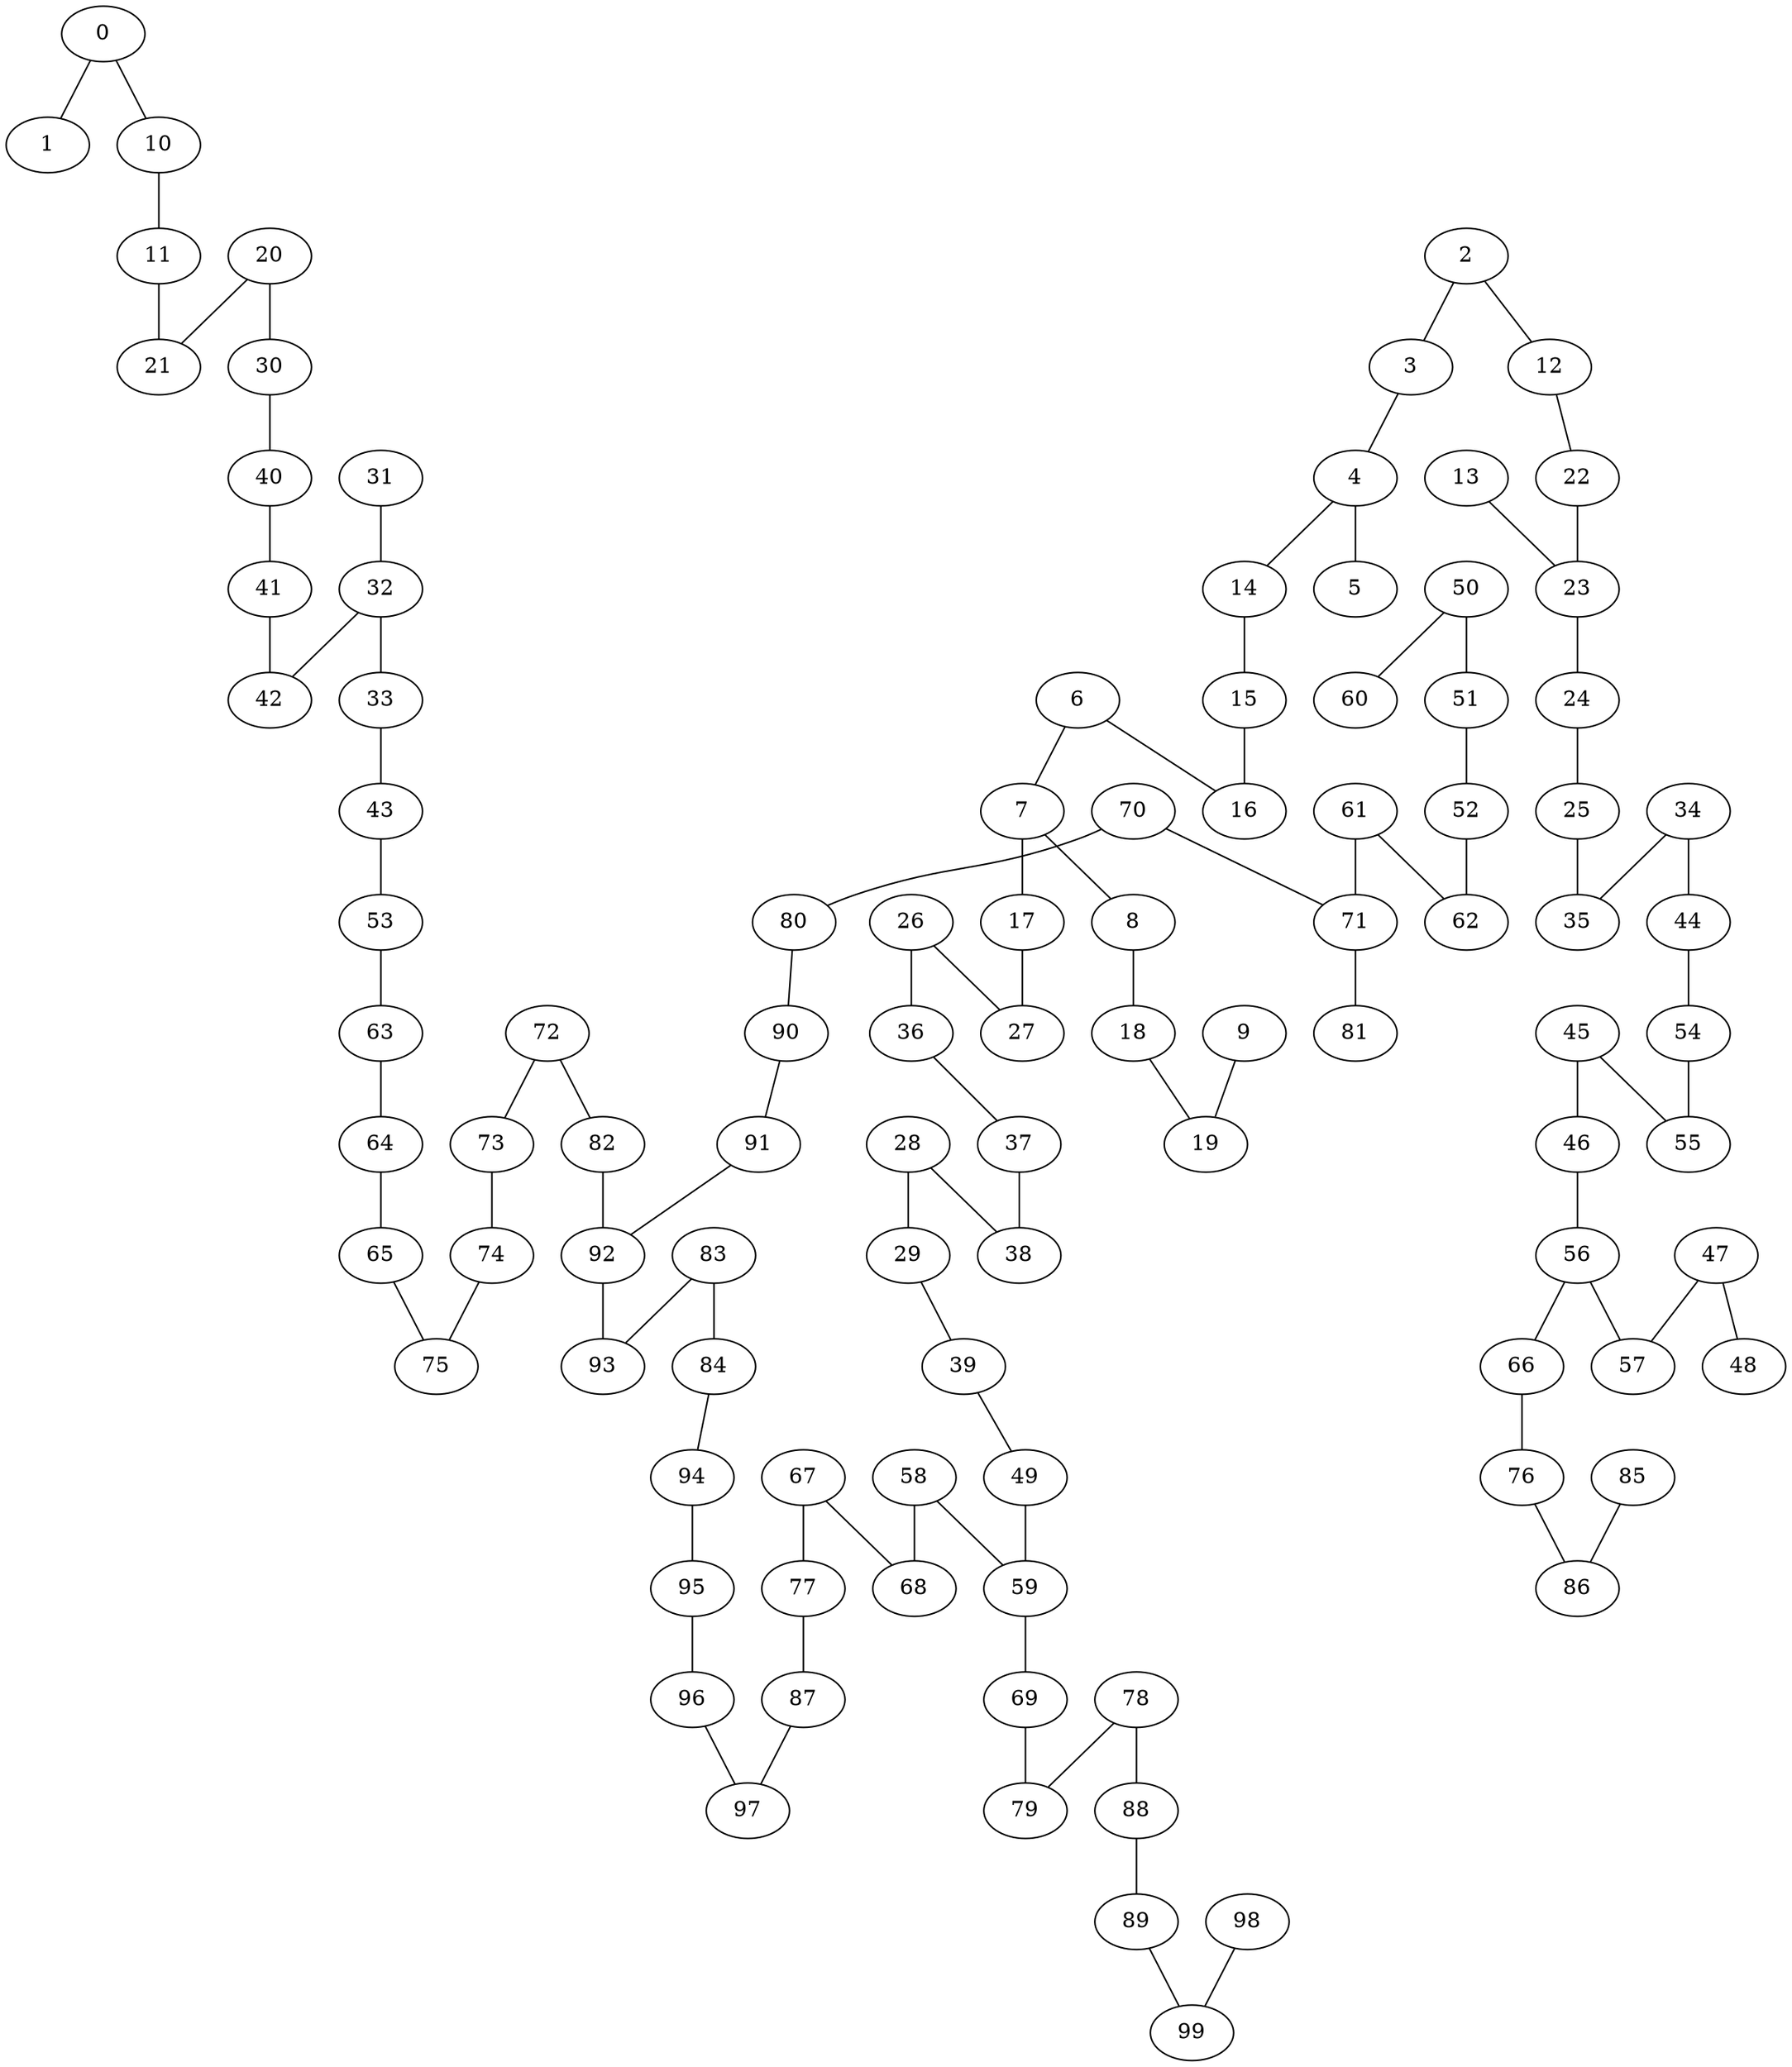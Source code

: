 strict graph G {
1;
0;
10;
11;
21;
20;
30;
40;
41;
42;
32;
31;
33;
43;
53;
63;
64;
65;
75;
74;
73;
72;
82;
92;
93;
83;
84;
94;
95;
96;
97;
87;
77;
67;
68;
58;
59;
49;
39;
29;
28;
38;
37;
36;
26;
27;
17;
7;
6;
16;
15;
14;
4;
3;
2;
12;
22;
23;
24;
25;
35;
34;
44;
54;
55;
45;
46;
56;
66;
76;
86;
85;
57;
47;
48;
13;
5;
8;
18;
19;
9;
69;
79;
78;
88;
89;
99;
98;
91;
90;
80;
70;
71;
61;
62;
52;
51;
50;
60;
81;
20 -- 30;
30 -- 40;
61 -- 62;
64 -- 65;
91 -- 92;
70 -- 71;
32 -- 33;
3 -- 4;
89 -- 99;
23 -- 24;
74 -- 75;
54 -- 55;
28 -- 38;
77 -- 87;
82 -- 92;
31 -- 32;
66 -- 76;
14 -- 15;
11 -- 21;
45 -- 46;
2 -- 3;
10 -- 11;
47 -- 48;
80 -- 90;
84 -- 94;
25 -- 35;
4 -- 14;
72 -- 82;
18 -- 19;
7 -- 17;
4 -- 5;
6 -- 7;
44 -- 54;
61 -- 71;
36 -- 37;
43 -- 53;
95 -- 96;
12 -- 22;
90 -- 91;
24 -- 25;
69 -- 79;
63 -- 64;
28 -- 29;
0 -- 10;
13 -- 23;
72 -- 73;
8 -- 18;
94 -- 95;
96 -- 97;
17 -- 27;
65 -- 75;
85 -- 86;
49 -- 59;
41 -- 42;
58 -- 68;
92 -- 93;
34 -- 35;
22 -- 23;
73 -- 74;
50 -- 51;
50 -- 60;
26 -- 27;
88 -- 89;
39 -- 49;
15 -- 16;
87 -- 97;
34 -- 44;
78 -- 88;
98 -- 99;
7 -- 8;
83 -- 84;
59 -- 69;
56 -- 57;
70 -- 80;
58 -- 59;
52 -- 62;
32 -- 42;
46 -- 56;
67 -- 68;
29 -- 39;
20 -- 21;
76 -- 86;
56 -- 66;
0 -- 1;
9 -- 19;
71 -- 81;
37 -- 38;
45 -- 55;
26 -- 36;
83 -- 93;
78 -- 79;
33 -- 43;
6 -- 16;
40 -- 41;
51 -- 52;
2 -- 12;
53 -- 63;
67 -- 77;
47 -- 57;
}

